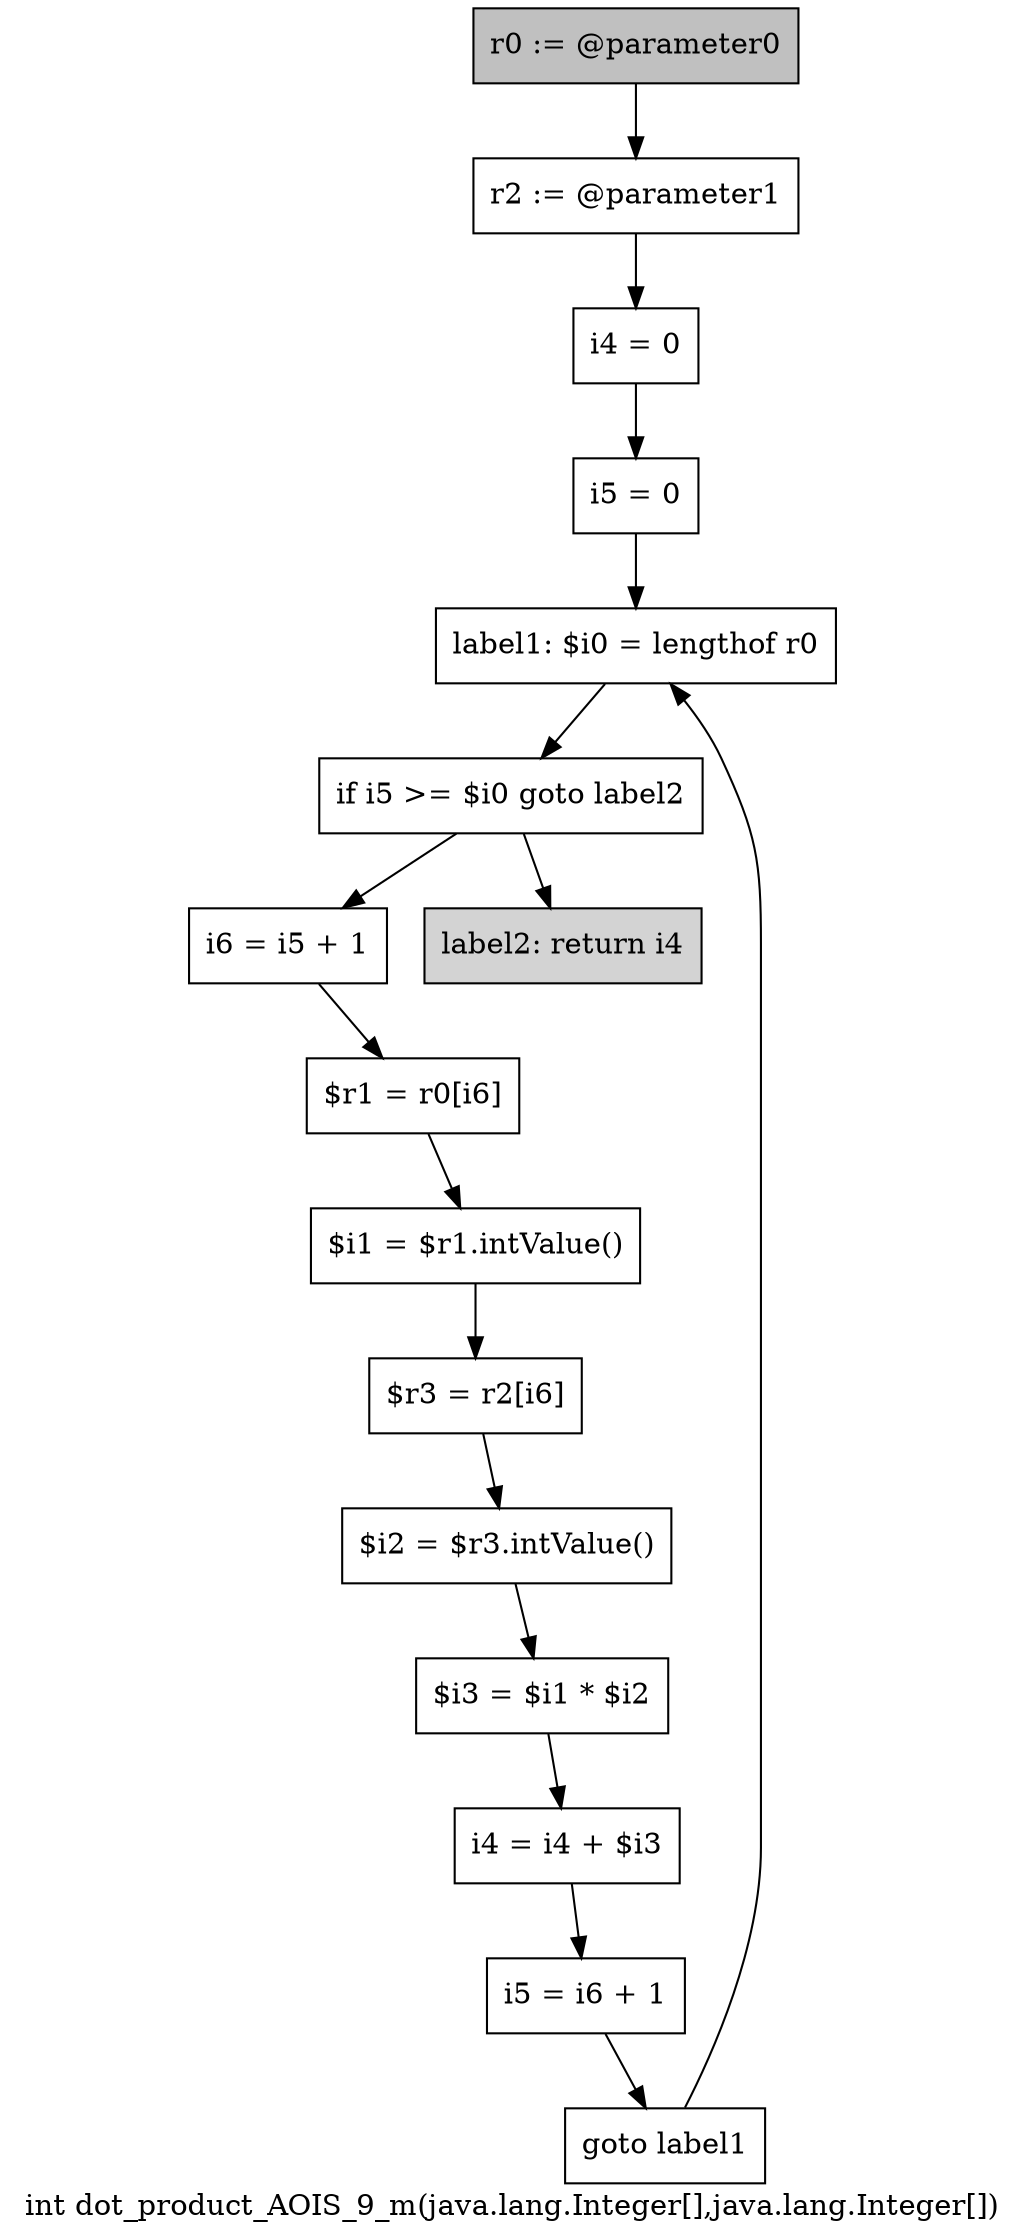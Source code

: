 digraph "int dot_product_AOIS_9_m(java.lang.Integer[],java.lang.Integer[])" {
    label="int dot_product_AOIS_9_m(java.lang.Integer[],java.lang.Integer[])";
    node [shape=box];
    "0" [style=filled,fillcolor=gray,label="r0 := @parameter0",];
    "1" [label="r2 := @parameter1",];
    "0"->"1";
    "2" [label="i4 = 0",];
    "1"->"2";
    "3" [label="i5 = 0",];
    "2"->"3";
    "4" [label="label1: $i0 = lengthof r0",];
    "3"->"4";
    "5" [label="if i5 >= $i0 goto label2",];
    "4"->"5";
    "6" [label="i6 = i5 + 1",];
    "5"->"6";
    "15" [style=filled,fillcolor=lightgray,label="label2: return i4",];
    "5"->"15";
    "7" [label="$r1 = r0[i6]",];
    "6"->"7";
    "8" [label="$i1 = $r1.intValue()",];
    "7"->"8";
    "9" [label="$r3 = r2[i6]",];
    "8"->"9";
    "10" [label="$i2 = $r3.intValue()",];
    "9"->"10";
    "11" [label="$i3 = $i1 * $i2",];
    "10"->"11";
    "12" [label="i4 = i4 + $i3",];
    "11"->"12";
    "13" [label="i5 = i6 + 1",];
    "12"->"13";
    "14" [label="goto label1",];
    "13"->"14";
    "14"->"4";
}
